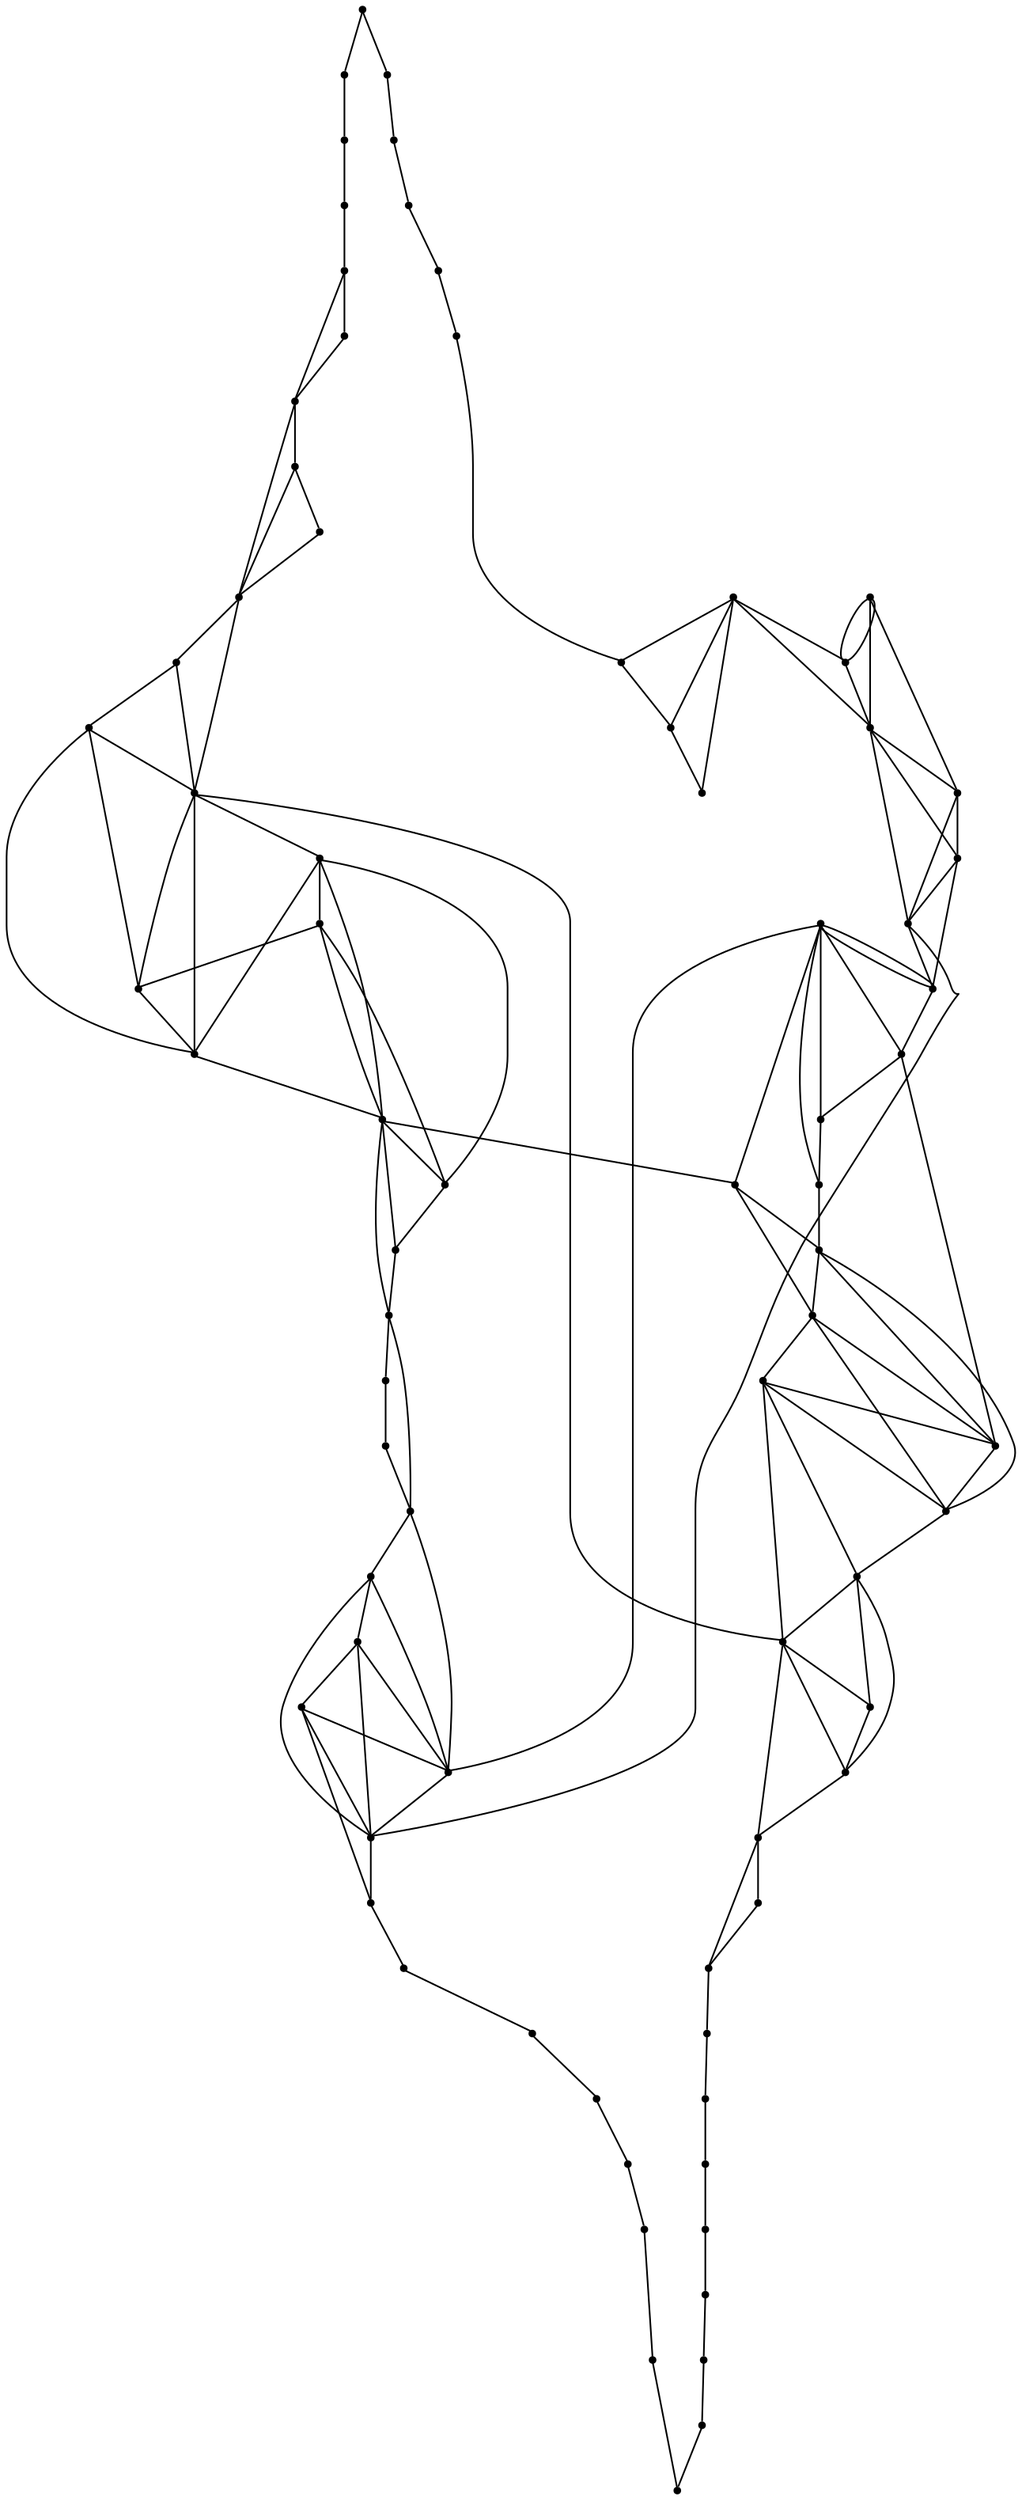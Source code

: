 graph {
  node [shape=point,comment="{\"directed\":false,\"doi\":\"10.1007/11618058_3\",\"figure\":\"5 (13)\"}"]

  v0 [pos="1229.6120639534884,1001.920005253382"]
  v1 [pos="1228.7160474200582,1009.7866739545539"]
  v2 [pos="1226.3562499999998,1017.6366533551887"]
  v3 [pos="1229.0327897892444,994.2033495221808"]
  v4 [pos="1222.5732421875,1025.2992039635058"]
  v5 [pos="1227.0990779433141,986.7908841087694"]
  v6 [pos="1223.6077897892442,979.8575446719206"]
  v7 [pos="1217.4347792514536,1032.6992080325163"]
  v8 [pos="1218.5849972747092,973.4699930463507"]
  v9 [pos="1210.8918968023254,1039.5367032005663"]
  v10 [pos="1213.0673146802326,967.8564752851203"]
  v11 [pos="1204.7490915697674,963.2075355166471"]
  v12 [pos="1203.0654478561046,1045.6741696312304"]
  v13 [pos="1194.3179914607558,1051.628371647425"]
  v14 [pos="1191.1174055232557,956.4824785505011"]
  v15 [pos="1183.7785019985463,1055.7158515566862"]
  v16 [pos="1169.975949309593,955.5835133507126"]
  v17 [pos="1172.588930777616,1058.8617052350714"]
  v18 [pos="1157.4527979651164,951.6575222923632"]
  v19 [pos="1162.4912654433138,1065.299165816533"]
  v20 [pos="1145.0504678415696,1060.1616586957648"]
  v21 [pos="1134.0400935683138,1060.6617019290006"]
  v22 [pos="1121.9961891351745,972.0617021833136"]
  v23 [pos="1136.9739825581396,946.2533678327277"]
  v24 [pos="1133.7139716569768,1088.9199938092902"]
  v25 [pos="1118.7289289607556,936.8241991315558"]
  v26 [pos="1124.9509038880815,1097.9325022016242"]
  v27 [pos="1044.1984034338664,898.532522292363"]
  v28 [pos="1108.614539425872,932.9492296491339"]
  v29 [pos="1117.5505723110466,1108.08248974028"]
  v30 [pos="1110.5232603561049,1118.8574836367643"]
  v31 [pos="1074.2164834665696,930.8366503034308"]
  v32 [pos="1102.296734193314,1125.8491879417772"]
  v33 [pos="1034.0975585937501,1119.6033841087692"]
  v34 [pos="1097.0582440043604,922.161647251673"]
  v35 [pos="1084.5809093386629,916.3367316836393"]
  v36 [pos="1094.2368777252905,1128.328359694707"]
  v37 [pos="1085.7644485828487,1133.0575352623339"]
  v38 [pos="1087.9846656976745,925.6283169700976"]
  v39 [pos="1077.217046693314,1135.8866737002409"]
  v40 [pos="1082.5232285610466,923.6939793541308"]
  v41 [pos="1069.5958348473837,1114.5700182233527"]
  v42 [pos="1077.4931231831395,958.632537296839"]
  v43 [pos="1075.9793286700583,923.6492202395475"]
  v44 [pos="1059.3470476017442,1139.8533230736132"]
  v45 [pos="1011.3672874273256,883.0335662478483"]
  v46 [pos="1054.5503179505813,900.7325535728808"]
  v47 [pos="1062.4674305050873,907.3575383140917"]
  v48 [pos="1071.1117596293607,919.9408576602018"]
  v49 [pos="1051.8248296693314,1137.8533726646776"]
  v50 [pos="1042.0521734193314,1138.5991777692511"]
  v51 [pos="1031.7460755813954,1142.2450111025846"]
  v52 [pos="1030.7469317768894,883.5366930280402"]
  v53 [pos="1021.3816497093023,880.5324917747851"]
  v54 [pos="1010.0920512354651,1140.89498974028"]
  v55 [pos="998.7983035065407,1139.0533810570116"]
  v56 [pos="987.6139148800872,1135.3200639997199"]
  v57 [pos="990.2144008902617,880.5408841087692"]
  v58 [pos="979.8155886627907,885.0991930280402"]
  v59 [pos="969.7137263808139,891.7992001488085"]
  v60 [pos="974.8344635719477,1133.3324795677538"]
  v61 [pos="964.4950286155524,1126.2158757164354"]
  v62 [pos="958.6699831940407,900.090826125371"]
  v63 [pos="954.927625363372,1117.1658243451789"]
  v64 [pos="949.9485987463663,911.1492202395475"]
  v65 [pos="946.3093681867733,1106.261702946253"]
  v66 [pos="942.178363462936,924.0950629824674"]
  v67 [pos="939.0788540152616,1093.078395298548"]
  v68 [pos="935.5156772347383,938.7158757164354"]
  v69 [pos="933.0871071039244,1078.2699948265426"]
  v70 [pos="930.3147052143895,954.8366909935351"]
  v71 [pos="928.4299895530523,1062.07418895903"]
  v72 [pos="926.4389989098837,972.0450446719206"]
  v73 [pos="925.1762740734011,1044.7699910118456"]
  v74 [pos="923.9635469658431,990.0075639997199"]
  v75 [pos="923.3342591751452,1026.7492021833136"]
  v76 [pos="922.9300168059593,1008.3741869245246"]

  v76 -- v74 [id="-3",pos="922.9300168059593,1008.3741869245246 923.9635469658431,990.0075639997199 923.9635469658431,990.0075639997199 923.9635469658431,990.0075639997199"]
  v74 -- v72 [id="-6",pos="923.9635469658431,990.0075639997199 926.4389989098837,972.0450446719206 926.4389989098837,972.0450446719206 926.4389989098837,972.0450446719206"]
  v72 -- v70 [id="-10",pos="926.4389989098837,972.0450446719206 930.3147052143895,954.8366909935351 930.3147052143895,954.8366909935351 930.3147052143895,954.8366909935351"]
  v75 -- v76 [id="-11",pos="923.3342591751452,1026.7492021833136 922.9300168059593,1008.3741869245246 922.9300168059593,1008.3741869245246 922.9300168059593,1008.3741869245246"]
  v75 -- v73 [id="-24",pos="923.3342591751452,1026.7492021833136 925.1762740734011,1044.7699910118456 925.1762740734011,1044.7699910118456 925.1762740734011,1044.7699910118456"]
  v73 -- v71 [id="-29",pos="925.1762740734011,1044.7699910118456 928.4299895530523,1062.07418895903 928.4299895530523,1062.07418895903 928.4299895530523,1062.07418895903"]
  v70 -- v68 [id="-40",pos="930.3147052143895,954.8366909935351 935.5156772347383,938.7158757164354 935.5156772347383,938.7158757164354 935.5156772347383,938.7158757164354"]
  v71 -- v69 [id="-46",pos="928.4299895530523,1062.07418895903 933.0871071039244,1078.2699948265426 933.0871071039244,1078.2699948265426 933.0871071039244,1078.2699948265426"]
  v69 -- v67 [id="-76",pos="933.0871071039244,1078.2699948265426 939.0788540152616,1093.078395298548 939.0788540152616,1093.078395298548 939.0788540152616,1093.078395298548"]
  v68 -- v66 [id="-83",pos="935.5156772347383,938.7158757164354 942.178363462936,924.0950629824674 942.178363462936,924.0950629824674 942.178363462936,924.0950629824674"]
  v67 -- v65 [id="-111",pos="939.0788540152616,1093.078395298548 946.3093681867733,1106.261702946253 946.3093681867733,1106.261702946253 946.3093681867733,1106.261702946253"]
  v66 -- v64 [id="-124",pos="942.178363462936,924.0950629824674 949.9485987463663,911.1492202395475 949.9485987463663,911.1492202395475 949.9485987463663,911.1492202395475"]
  v65 -- v63 [id="-145",pos="946.3093681867733,1106.261702946253 954.927625363372,1117.1658243451789 954.927625363372,1117.1658243451789 954.927625363372,1117.1658243451789"]
  v64 -- v62 [id="-160",pos="949.9485987463663,911.1492202395475 958.6699831940407,900.090826125371 958.6699831940407,900.090826125371 958.6699831940407,900.090826125371"]
  v67 -- v63 [id="-179",pos="939.0788540152616,1093.078395298548 954.927625363372,1117.1658243451789 954.927625363372,1117.1658243451789 954.927625363372,1117.1658243451789"]
  v63 -- v61 [id="-180",pos="954.927625363372,1117.1658243451789 964.4950286155524,1126.2158757164354 964.4950286155524,1126.2158757164354 964.4950286155524,1126.2158757164354"]
  v62 -- v59 [id="-195",pos="958.6699831940407,900.090826125371 969.7137263808139,891.7992001488085 969.7137263808139,891.7992001488085 969.7137263808139,891.7992001488085"]
  v61 -- v60 [id="-216",pos="964.4950286155524,1126.2158757164354 974.8344635719477,1133.3324795677538 974.8344635719477,1133.3324795677538 974.8344635719477,1133.3324795677538"]
  v59 -- v58 [id="-231",pos="969.7137263808139,891.7992001488085 979.8155886627907,885.0991930280402 979.8155886627907,885.0991930280402 979.8155886627907,885.0991930280402"]
  v63 -- v56 [id="-250",pos="954.927625363372,1117.1658243451789 987.6139148800872,1135.3200639997199 987.6139148800872,1135.3200639997199 987.6139148800872,1135.3200639997199"]
  v58 -- v57 [id="-265",pos="979.8155886627907,885.0991930280402 990.2144008902617,880.5408841087692 990.2144008902617,880.5408841087692 990.2144008902617,880.5408841087692"]
  v61 -- v56 [id="-282",pos="964.4950286155524,1126.2158757164354 987.6139148800872,1135.3200639997199 987.6139148800872,1135.3200639997199 987.6139148800872,1135.3200639997199"]
  v56 -- v55 [id="-284",pos="987.6139148800872,1135.3200639997199 998.7983035065407,1139.0533810570116 998.7983035065407,1139.0533810570116 998.7983035065407,1139.0533810570116"]
  v59 -- v66 [id="-291",pos="969.7137263808139,891.7992001488085 942.178363462936,924.0950629824674 942.178363462936,924.0950629824674 942.178363462936,924.0950629824674"]
  v59 -- v45 [id="-296",pos="969.7137263808139,891.7992001488085 1011.3672874273256,883.0335662478483 1011.3672874273256,883.0335662478483 1011.3672874273256,883.0335662478483"]
  v60 -- v56 [id="-311",pos="974.8344635719477,1133.3324795677538 987.6139148800872,1135.3200639997199 987.6139148800872,1135.3200639997199 987.6139148800872,1135.3200639997199"]
  v55 -- v54 [id="-315",pos="998.7983035065407,1139.0533810570116 1010.0920512354651,1140.89498974028 1010.0920512354651,1140.89498974028 1010.0920512354651,1140.89498974028"]
  v59 -- v64 [id="-324",pos="969.7137263808139,891.7992001488085 949.9485987463663,911.1492202395475 949.9485987463663,911.1492202395475 949.9485987463663,911.1492202395475"]
  v57 -- v58 [id="-327",pos="990.2144008902617,880.5408841087692 1009.3210846656976,879.1033790225065 1009.3210846656976,879.1033790225065 1009.3210846656976,879.1033790225065 1009.5044149709303,879.8658098493293 1009.5044149709303,879.8658098493293 1009.5044149709303,879.8658098493293 979.8155886627907,885.0991930280402 979.8155886627907,885.0991930280402 979.8155886627907,885.0991930280402"]
  v58 -- v45 [id="-328",pos="979.8155886627907,885.0991930280402 1011.3672874273256,883.0335662478483 1011.3672874273256,883.0335662478483 1011.3672874273256,883.0335662478483"]
  v56 -- v33 [id="-346",pos="987.6139148800872,1135.3200639997199 1034.0975585937501,1119.6033841087692 1034.0975585937501,1119.6033841087692 1034.0975585937501,1119.6033841087692"]
  v57 -- v45 [id="-356",pos="990.2144008902617,880.5408841087692 1011.3672874273256,883.0335662478483 1011.3672874273256,883.0335662478483 1011.3672874273256,883.0335662478483"]
  v55 -- v33 [id="-365",pos="998.7983035065407,1139.0533810570116 1034.0975585937501,1119.6033841087692 1034.0975585937501,1119.6033841087692 1034.0975585937501,1119.6033841087692"]
  v54 -- v51 [id="-370",pos="1010.0920512354651,1140.89498974028 1031.7460755813954,1142.2450111025846 1031.7460755813954,1142.2450111025846 1031.7460755813954,1142.2450111025846"]
  v57 -- v53 [id="-388",pos="990.2144008902617,880.5408841087692 1021.3816497093023,880.5324917747851 1021.3816497093023,880.5324917747851 1021.3816497093023,880.5324917747851"]
  v54 -- v33 [id="-393",pos="1010.0920512354651,1140.89498974028 1034.0975585937501,1119.6033841087692 1034.0975585937501,1119.6033841087692 1034.0975585937501,1119.6033841087692"]
  v54 -- v50 [id="-397",pos="1010.0920512354651,1140.89498974028 1042.0521734193314,1138.5991777692511 1042.0521734193314,1138.5991777692511 1042.0521734193314,1138.5991777692511"]
  v0 -- v1 [id="-402",pos="1229.6120639534884,1001.920005253382 1228.7160474200582,1009.7866739545539 1228.7160474200582,1009.7866739545539 1228.7160474200582,1009.7866739545539"]
  v45 -- v53 [id="-403",pos="1011.3672874273256,883.0335662478483 1021.3816497093023,880.5324917747851 1021.3816497093023,880.5324917747851 1021.3816497093023,880.5324917747851"]
  v45 -- v27 [id="-404",pos="1011.3672874273256,883.0335662478483 1044.1984034338664,898.532522292363 1044.1984034338664,898.532522292363 1044.1984034338664,898.532522292363"]
  v27 -- v46 [id="-405",pos="1044.1984034338664,898.532522292363 1054.5503179505813,900.7325535728808 1054.5503179505813,900.7325535728808 1054.5503179505813,900.7325535728808"]
  v46 -- v47 [id="-406",pos="1054.5503179505813,900.7325535728808 1062.4674305050873,907.3575383140917 1062.4674305050873,907.3575383140917 1062.4674305050873,907.3575383140917"]
  v47 -- v35 [id="-407",pos="1062.4674305050873,907.3575383140917 1084.5809093386629,916.3367316836393 1084.5809093386629,916.3367316836393 1084.5809093386629,916.3367316836393"]
  v53 -- v52 [id="-411",pos="1021.3816497093023,880.5324917747851 1030.7469317768894,883.5366930280402 1030.7469317768894,883.5366930280402 1030.7469317768894,883.5366930280402"]
  v53 -- v27 [id="-422",pos="1021.3816497093023,880.5324917747851 1044.1984034338664,898.532522292363 1044.1984034338664,898.532522292363 1044.1984034338664,898.532522292363"]
  v52 -- v45 [id="-427",pos="1030.7469317768894,883.5366930280402 1011.3672874273256,883.0335662478483 1011.3672874273256,883.0335662478483 1011.3672874273256,883.0335662478483"]
  v51 -- v33 [id="-436",pos="1031.7460755813954,1142.2450111025846 1034.0975585937501,1119.6033841087692 1034.0975585937501,1119.6033841087692 1034.0975585937501,1119.6033841087692"]
  v52 -- v27 [id="-445",pos="1030.7469317768894,883.5366930280402 1044.1984034338664,898.532522292363 1044.1984034338664,898.532522292363 1044.1984034338664,898.532522292363"]
  v52 -- v46 [id="-447",pos="1030.7469317768894,883.5366930280402 1054.5503179505813,900.7325535728808 1054.5503179505813,900.7325535728808 1054.5503179505813,900.7325535728808"]
  v51 -- v50 [id="-450",pos="1031.7460755813954,1142.2450111025846 1042.0521734193314,1138.5991777692511 1042.0521734193314,1138.5991777692511 1042.0521734193314,1138.5991777692511"]
  v50 -- v49 [id="-451",pos="1042.0521734193314,1138.5991777692511 1051.8248296693314,1137.8533726646776 1051.8248296693314,1137.8533726646776 1051.8248296693314,1137.8533726646776"]
  v49 -- v44 [id="-454",pos="1051.8248296693314,1137.8533726646776 1059.3470476017442,1139.8533230736132 1059.3470476017442,1139.8533230736132 1059.3470476017442,1139.8533230736132"]
  v33 -- v22 [id="-460",pos="1034.0975585937501,1119.6033841087692 1121.9961891351745,972.0617021833136 1121.9961891351745,972.0617021833136 1121.9961891351745,972.0617021833136"]
  v33 -- v50 [id="-462",pos="1034.0975585937501,1119.6033841087692 1042.0521734193314,1138.5991777692511 1042.0521734193314,1138.5991777692511 1042.0521734193314,1138.5991777692511"]
  v33 -- v49 [id="-464",pos="1034.0975585937501,1119.6033841087692 1051.8248296693314,1137.8533726646776 1051.8248296693314,1137.8533726646776 1051.8248296693314,1137.8533726646776"]
  v50 -- v41 [id="-478",pos="1042.0521734193314,1138.5991777692511 1069.5958348473837,1114.5700182233527 1069.5958348473837,1114.5700182233527 1069.5958348473837,1114.5700182233527"]
  v27 -- v20 [id="-489",pos="1044.1984034338664,898.532522292363 1145.0504678415696,1060.1616586957648 1145.0504678415696,1060.1616586957648 1145.0504678415696,1060.1616586957648"]
  v1 -- v2 [id="-498",pos="1228.7160474200582,1009.7866739545539 1226.3562499999998,1017.6366533551887 1226.3562499999998,1017.6366533551887 1226.3562499999998,1017.6366533551887"]
  v46 -- v31 [id="-499",pos="1054.5503179505813,900.7325535728808 1048.8867914244186,896.270025344121 1048.8867914244186,896.270025344121 1048.8867914244186,896.270025344121 1048.157476380814,896.703374953496 1048.157476380814,896.703374953496 1048.157476380814,896.703374953496 1074.2164834665696,930.8366503034308 1074.2164834665696,930.8366503034308 1074.2164834665696,930.8366503034308"]
  v49 -- v41 [id="-509",pos="1051.8248296693314,1137.8533726646776 1069.5958348473837,1114.5700182233527 1069.5958348473837,1114.5700182233527 1069.5958348473837,1114.5700182233527"]
  v49 -- v39 [id="-514",pos="1051.8248296693314,1137.8533726646776 1077.217046693314,1135.8866737002409 1077.217046693314,1135.8866737002409 1077.217046693314,1135.8866737002409"]
  v47 -- v31 [id="-521",pos="1062.4674305050873,907.3575383140917 1074.2164834665696,930.8366503034308 1074.2164834665696,930.8366503034308 1074.2164834665696,930.8366503034308"]
  v47 -- v48 [id="-523",pos="1062.4674305050873,907.3575383140917 1071.1117596293607,919.9408576602018 1071.1117596293607,919.9408576602018 1071.1117596293607,919.9408576602018"]
  v44 -- v51 [id="-530",pos="1059.3470476017442,1139.8533230736132 1031.7460755813954,1142.2450111025846 1031.7460755813954,1142.2450111025846 1031.7460755813954,1142.2450111025846"]
  v44 -- v41 [id="-532",pos="1059.3470476017442,1139.8533230736132 1069.5958348473837,1114.5700182233527 1069.5958348473837,1114.5700182233527 1069.5958348473837,1114.5700182233527"]
  v44 -- v39 [id="-539",pos="1059.3470476017442,1139.8533230736132 1077.217046693314,1135.8866737002409 1077.217046693314,1135.8866737002409 1077.217046693314,1135.8866737002409"]
  v39 -- v37 [id="-540",pos="1077.217046693314,1135.8866737002409 1085.7644485828487,1133.0575352623339 1085.7644485828487,1133.0575352623339 1085.7644485828487,1133.0575352623339"]
  v48 -- v31 [id="-548",pos="1071.1117596293607,919.9408576602018 1074.2164834665696,930.8366503034308 1074.2164834665696,930.8366503034308 1074.2164834665696,930.8366503034308"]
  v48 -- v43 [id="-551",pos="1071.1117596293607,919.9408576602018 1075.9793286700583,923.6492202395475 1075.9793286700583,923.6492202395475 1075.9793286700583,923.6492202395475"]
  v41 -- v42 [id="-557",pos="1069.5958348473837,1114.5700182233527 1077.4931231831395,958.632537296839 1077.4931231831395,958.632537296839 1077.4931231831395,958.632537296839"]
  v41 -- v39 [id="-567",pos="1069.5958348473837,1114.5700182233527 1077.217046693314,1135.8866737002409 1077.217046693314,1135.8866737002409 1077.217046693314,1135.8866737002409"]
  v41 -- v37 [id="-571",pos="1069.5958348473837,1114.5700182233527 1085.7644485828487,1133.0575352623339 1085.7644485828487,1133.0575352623339 1085.7644485828487,1133.0575352623339"]
  v41 -- v36 [id="-572",pos="1069.5958348473837,1114.5700182233527 1094.2368777252905,1128.328359694707 1094.2368777252905,1128.328359694707 1094.2368777252905,1128.328359694707"]
  v31 -- v42 [id="-574",pos="1074.2164834665696,930.8366503034308 1077.4931231831395,958.632537296839 1077.4931231831395,958.632537296839 1077.4931231831395,958.632537296839"]
  v31 -- v46 [id="-578",pos="1074.2164834665696,930.8366503034308 1054.5503179505813,900.7325535728808 1054.5503179505813,900.7325535728808 1054.5503179505813,900.7325535728808"]
  v43 -- v40 [id="-585",pos="1075.9793286700583,923.6492202395475 1082.5232285610466,923.6939793541308 1082.5232285610466,923.6939793541308 1082.5232285610466,923.6939793541308"]
  v31 -- v43 [id="-591",pos="1074.2164834665696,930.8366503034308 1075.9793286700583,923.6492202395475 1075.9793286700583,923.6492202395475 1075.9793286700583,923.6492202395475"]
  v31 -- v21 [id="-604",pos="1074.2164834665696,930.8366503034308 1134.0400935683138,1060.6617019290006 1134.0400935683138,1060.6617019290006 1134.0400935683138,1060.6617019290006"]
  v42 -- v40 [id="-616",pos="1077.4931231831395,958.632537296839 1082.5232285610466,923.6939793541308 1082.5232285610466,923.6939793541308 1082.5232285610466,923.6939793541308"]
  v42 -- v38 [id="-618",pos="1077.4931231831395,958.632537296839 1087.9846656976745,925.6283169700976 1087.9846656976745,925.6283169700976 1087.9846656976745,925.6283169700976"]
  v40 -- v38 [id="-626",pos="1082.5232285610466,923.6939793541308 1087.9846656976745,925.6283169700976 1087.9846656976745,925.6283169700976 1087.9846656976745,925.6283169700976"]
  v37 -- v36 [id="-629",pos="1085.7644485828487,1133.0575352623339 1094.2368777252905,1128.328359694707 1094.2368777252905,1128.328359694707 1094.2368777252905,1128.328359694707"]
  v36 -- v32 [id="-632",pos="1094.2368777252905,1128.328359694707 1102.296734193314,1125.8491879417772 1102.296734193314,1125.8491879417772 1102.296734193314,1125.8491879417772"]
  v40 -- v35 [id="-647",pos="1082.5232285610466,923.6939793541308 1084.5809093386629,916.3367316836393 1084.5809093386629,916.3367316836393 1084.5809093386629,916.3367316836393"]
  v40 -- v34 [id="-660",pos="1082.5232285610466,923.6939793541308 1097.0582440043604,922.161647251673 1097.0582440043604,922.161647251673 1097.0582440043604,922.161647251673"]
  v35 -- v38 [id="-665",pos="1084.5809093386629,916.3367316836393 1087.9846656976745,925.6283169700976 1087.9846656976745,925.6283169700976 1087.9846656976745,925.6283169700976"]
  v35 -- v34 [id="-674",pos="1084.5809093386629,916.3367316836393 1097.0582440043604,922.161647251673 1097.0582440043604,922.161647251673 1097.0582440043604,922.161647251673"]
  v34 -- v28 [id="-675",pos="1097.0582440043604,922.161647251673 1108.614539425872,932.9492296491339 1108.614539425872,932.9492296491339 1108.614539425872,932.9492296491339"]
  v28 -- v25 [id="-678",pos="1108.614539425872,932.9492296491339 1118.7289289607556,936.8241991315558 1118.7289289607556,936.8241991315558 1118.7289289607556,936.8241991315558"]
  v32 -- v30 [id="-684",pos="1102.296734193314,1125.8491879417772 1110.5232603561049,1118.8574836367643 1110.5232603561049,1118.8574836367643 1110.5232603561049,1118.8574836367643"]
  v38 -- v34 [id="-693",pos="1087.9846656976745,925.6283169700976 1097.0582440043604,922.161647251673 1097.0582440043604,922.161647251673 1097.0582440043604,922.161647251673"]
  v38 -- v28 [id="-696",pos="1087.9846656976745,925.6283169700976 1108.614539425872,932.9492296491339 1108.614539425872,932.9492296491339 1108.614539425872,932.9492296491339"]
  v36 -- v29 [id="-711",pos="1094.2368777252905,1128.328359694707 1117.5505723110466,1108.08248974028 1117.5505723110466,1108.08248974028 1117.5505723110466,1108.08248974028"]
  v34 -- v25 [id="-721",pos="1097.0582440043604,922.161647251673 1118.7289289607556,936.8241991315558 1118.7289289607556,936.8241991315558 1118.7289289607556,936.8241991315558"]
  v30 -- v29 [id="-732",pos="1110.5232603561049,1118.8574836367643 1117.5505723110466,1108.08248974028 1117.5505723110466,1108.08248974028 1117.5505723110466,1108.08248974028"]
  v29 -- v26 [id="-733",pos="1117.5505723110466,1108.08248974028 1124.9509038880815,1097.9325022016242 1124.9509038880815,1097.9325022016242 1124.9509038880815,1097.9325022016242"]
  v28 -- v35 [id="-741",pos="1108.614539425872,932.9492296491339 1084.5809093386629,916.3367316836393 1084.5809093386629,916.3367316836393 1084.5809093386629,916.3367316836393"]
  v28 -- v22 [id="-756",pos="1108.614539425872,932.9492296491339 1121.9961891351745,972.0617021833136 1121.9961891351745,972.0617021833136 1121.9961891351745,972.0617021833136"]
  v25 -- v23 [id="-760",pos="1118.7289289607556,936.8241991315558 1136.9739825581396,946.2533678327277 1136.9739825581396,946.2533678327277 1136.9739825581396,946.2533678327277"]
  v26 -- v24 [id="-767",pos="1124.9509038880815,1097.9325022016242 1133.7139716569768,1088.9199938092902 1133.7139716569768,1088.9199938092902 1133.7139716569768,1088.9199938092902"]
  v29 -- v21 [id="-787",pos="1117.5505723110466,1108.08248974028 1134.0400935683138,1060.6617019290006 1134.0400935683138,1060.6617019290006 1134.0400935683138,1060.6617019290006"]
  v25 -- v22 [id="-795",pos="1118.7289289607556,936.8241991315558 1121.9961891351745,972.0617021833136 1121.9961891351745,972.0617021833136 1121.9961891351745,972.0617021833136"]
  v25 -- v18 [id="-800",pos="1118.7289289607556,936.8241991315558 1157.4527979651164,951.6575222923632 1157.4527979651164,951.6575222923632 1157.4527979651164,951.6575222923632"]
  v22 -- v23 [id="-806",pos="1121.9961891351745,972.0617021833136 1136.9739825581396,946.2533678327277 1136.9739825581396,946.2533678327277 1136.9739825581396,946.2533678327277"]
  v22 -- v18 [id="-811",pos="1121.9961891351745,972.0617021833136 1157.4527979651164,951.6575222923632 1157.4527979651164,951.6575222923632 1157.4527979651164,951.6575222923632"]
  v22 -- v16 [id="-812",pos="1121.9961891351745,972.0617021833136 1169.975949309593,955.5835133507126 1169.975949309593,955.5835133507126 1169.975949309593,955.5835133507126"]
  v26 -- v21 [id="-821",pos="1124.9509038880815,1097.9325022016242 1134.0400935683138,1060.6617019290006 1134.0400935683138,1060.6617019290006 1134.0400935683138,1060.6617019290006"]
  v26 -- v20 [id="-822",pos="1124.9509038880815,1097.9325022016242 1145.0504678415696,1060.1616586957648 1145.0504678415696,1060.1616586957648 1145.0504678415696,1060.1616586957648"]
  v24 -- v21 [id="-839",pos="1133.7139716569768,1088.9199938092902 1134.0400935683138,1060.6617019290006 1134.0400935683138,1060.6617019290006 1134.0400935683138,1060.6617019290006"]
  v24 -- v20 [id="-844",pos="1133.7139716569768,1088.9199938092902 1145.0504678415696,1060.1616586957648 1145.0504678415696,1060.1616586957648 1145.0504678415696,1060.1616586957648"]
  v24 -- v19 [id="-851",pos="1133.7139716569768,1088.9199938092902 1162.4912654433138,1065.299165816533 1162.4912654433138,1065.299165816533 1162.4912654433138,1065.299165816533"]
  v21 -- v20 [id="-857",pos="1134.0400935683138,1060.6617019290006 1145.0504678415696,1060.1616586957648 1145.0504678415696,1060.1616586957648 1145.0504678415696,1060.1616586957648"]
  v20 -- v17 [id="-859",pos="1145.0504678415696,1060.1616586957648 1172.588930777616,1058.8617052350714 1172.588930777616,1058.8617052350714 1172.588930777616,1058.8617052350714"]
  v20 -- v19 [id="-863",pos="1145.0504678415696,1060.1616586957648 1162.4912654433138,1065.299165816533 1162.4912654433138,1065.299165816533 1162.4912654433138,1065.299165816533"]
  v23 -- v18 [id="-867",pos="1136.9739825581396,946.2533678327277 1157.4527979651164,951.6575222923632 1157.4527979651164,951.6575222923632 1157.4527979651164,951.6575222923632"]
  v18 -- v16 [id="-868",pos="1157.4527979651164,951.6575222923632 1169.975949309593,955.5835133507126 1169.975949309593,955.5835133507126 1169.975949309593,955.5835133507126"]
  v17 -- v15 [id="-880",pos="1172.588930777616,1058.8617052350714 1183.7785019985463,1055.7158515566862 1183.7785019985463,1055.7158515566862 1183.7785019985463,1055.7158515566862"]
  v16 -- v14 [id="-897",pos="1169.975949309593,955.5835133507126 1191.1174055232557,956.4824785505011 1191.1174055232557,956.4824785505011 1191.1174055232557,956.4824785505011"]
  v19 -- v21 [id="-901",pos="1162.4912654433138,1065.299165816533 1134.0400935683138,1060.6617019290006 1134.0400935683138,1060.6617019290006 1134.0400935683138,1060.6617019290006"]
  v19 -- v17 [id="-904",pos="1162.4912654433138,1065.299165816533 1172.588930777616,1058.8617052350714 1172.588930777616,1058.8617052350714 1172.588930777616,1058.8617052350714"]
  v15 -- v13 [id="-909",pos="1183.7785019985463,1055.7158515566862 1194.3179914607558,1051.628371647425 1194.3179914607558,1051.628371647425 1194.3179914607558,1051.628371647425"]
  v14 -- v11 [id="-932",pos="1191.1174055232557,956.4824785505011 1193.0177325581394,958.3324795677538 1193.0177325581394,958.3324795677538 1193.0177325581394,958.3324795677538 1204.7490915697674,963.2075355166471 1204.7490915697674,963.2075355166471 1204.7490915697674,963.2075355166471"]
  v16 -- v11 [id="-933",pos="1169.975949309593,955.5835133507126 1204.7490915697674,963.2075355166471 1204.7490915697674,963.2075355166471 1204.7490915697674,963.2075355166471"]
  v13 -- v12 [id="-935",pos="1194.3179914607558,1051.628371647425 1203.0654478561046,1045.6741696312304 1203.0654478561046,1045.6741696312304 1203.0654478561046,1045.6741696312304"]
  v12 -- v9 [id="-952",pos="1203.0654478561046,1045.6741696312304 1210.8918968023254,1039.5367032005663 1210.8918968023254,1039.5367032005663 1210.8918968023254,1039.5367032005663"]
  v9 -- v7 [id="-988",pos="1210.8918968023254,1039.5367032005663 1217.4347792514536,1032.6992080325163 1217.4347792514536,1032.6992080325163 1217.4347792514536,1032.6992080325163"]
  v11 -- v10 [id="-997",pos="1204.7490915697674,963.2075355166471 1213.0673146802326,967.8564752851203 1213.0673146802326,967.8564752851203 1213.0673146802326,967.8564752851203"]
  v10 -- v8 [id="-998",pos="1213.0673146802326,967.8564752851203 1218.5849972747092,973.4699930463507 1218.5849972747092,973.4699930463507 1218.5849972747092,973.4699930463507"]
  v7 -- v4 [id="-1017",pos="1217.4347792514536,1032.6992080325163 1222.5732421875,1025.2992039635058 1222.5732421875,1025.2992039635058 1222.5732421875,1025.2992039635058"]
  v8 -- v6 [id="-1029",pos="1218.5849972747092,973.4699930463507 1223.6077897892442,979.8575446719206 1223.6077897892442,979.8575446719206 1223.6077897892442,979.8575446719206"]
  v4 -- v2 [id="-1052",pos="1222.5732421875,1025.2992039635058 1226.3562499999998,1017.6366533551887 1226.3562499999998,1017.6366533551887 1226.3562499999998,1017.6366533551887"]
  v6 -- v5 [id="-1064",pos="1223.6077897892442,979.8575446719206 1227.0990779433141,986.7908841087694 1227.0990779433141,986.7908841087694 1227.0990779433141,986.7908841087694"]
  v5 -- v3 [id="-1100",pos="1227.0990779433141,986.7908841087694 1229.0327897892444,994.2033495221808 1229.0327897892444,994.2033495221808 1229.0327897892444,994.2033495221808"]
  v3 -- v0 [id="-1136",pos="1229.0327897892444,994.2033495221808 1229.6120639534884,1001.920005253382 1229.6120639534884,1001.920005253382 1229.6120639534884,1001.920005253382"]
}